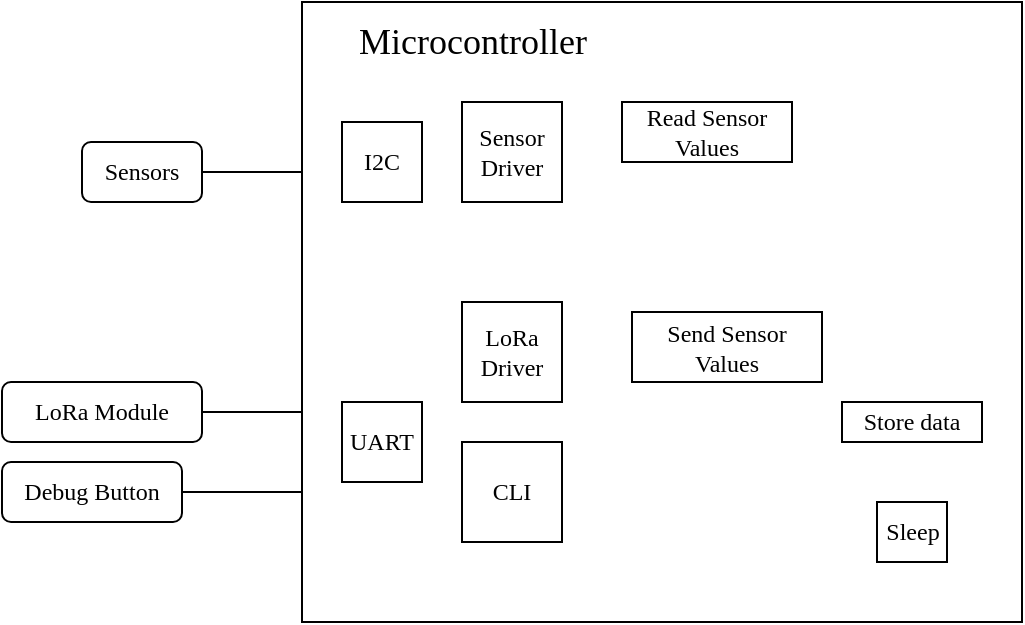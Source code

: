 <mxfile version="17.4.2" type="device"><diagram id="4Y9bOMVT0_zbdClVlU7D" name="Page-1"><mxGraphModel dx="1038" dy="652" grid="1" gridSize="10" guides="1" tooltips="1" connect="1" arrows="1" fold="1" page="1" pageScale="1" pageWidth="850" pageHeight="1100" math="0" shadow="0"><root><mxCell id="0"/><mxCell id="1" parent="0"/><mxCell id="sywc-cNMQNRlX5npDiXW-1" value="Sensors" style="rounded=1;whiteSpace=wrap;html=1;fontFamily=Comic Sans MS;" vertex="1" parent="1"><mxGeometry x="80" y="240" width="60" height="30" as="geometry"/></mxCell><mxCell id="sywc-cNMQNRlX5npDiXW-2" value="LoRa Module" style="rounded=1;whiteSpace=wrap;html=1;fontFamily=Comic Sans MS;" vertex="1" parent="1"><mxGeometry x="40" y="360" width="100" height="30" as="geometry"/></mxCell><mxCell id="sywc-cNMQNRlX5npDiXW-3" value="" style="rounded=0;whiteSpace=wrap;html=1;" vertex="1" parent="1"><mxGeometry x="190" y="170" width="360" height="310" as="geometry"/></mxCell><mxCell id="sywc-cNMQNRlX5npDiXW-5" value="I2C" style="whiteSpace=wrap;html=1;aspect=fixed;fontFamily=Comic Sans MS;" vertex="1" parent="1"><mxGeometry x="210" y="230" width="40" height="40" as="geometry"/></mxCell><mxCell id="sywc-cNMQNRlX5npDiXW-6" value="UART" style="whiteSpace=wrap;html=1;aspect=fixed;fontFamily=Comic Sans MS;" vertex="1" parent="1"><mxGeometry x="210" y="370" width="40" height="40" as="geometry"/></mxCell><mxCell id="sywc-cNMQNRlX5npDiXW-7" value="LoRa Driver" style="whiteSpace=wrap;html=1;aspect=fixed;fontFamily=Comic Sans MS;" vertex="1" parent="1"><mxGeometry x="270" y="320" width="50" height="50" as="geometry"/></mxCell><mxCell id="sywc-cNMQNRlX5npDiXW-8" value="Sensor&lt;br&gt;Driver" style="whiteSpace=wrap;html=1;aspect=fixed;fontFamily=Comic Sans MS;" vertex="1" parent="1"><mxGeometry x="270" y="220" width="50" height="50" as="geometry"/></mxCell><mxCell id="sywc-cNMQNRlX5npDiXW-9" value="CLI" style="whiteSpace=wrap;html=1;aspect=fixed;fontFamily=Comic Sans MS;" vertex="1" parent="1"><mxGeometry x="270" y="390" width="50" height="50" as="geometry"/></mxCell><mxCell id="sywc-cNMQNRlX5npDiXW-11" value="Read Sensor Values" style="rounded=0;whiteSpace=wrap;html=1;fontFamily=Comic Sans MS;" vertex="1" parent="1"><mxGeometry x="350" y="220" width="85" height="30" as="geometry"/></mxCell><mxCell id="sywc-cNMQNRlX5npDiXW-12" value="Send Sensor Values" style="rounded=0;whiteSpace=wrap;html=1;fontFamily=Comic Sans MS;" vertex="1" parent="1"><mxGeometry x="355" y="325" width="95" height="35" as="geometry"/></mxCell><mxCell id="sywc-cNMQNRlX5npDiXW-13" value="Store data" style="rounded=0;whiteSpace=wrap;html=1;fontFamily=Comic Sans MS;" vertex="1" parent="1"><mxGeometry x="460" y="370" width="70" height="20" as="geometry"/></mxCell><mxCell id="sywc-cNMQNRlX5npDiXW-14" value="Sleep" style="rounded=0;whiteSpace=wrap;html=1;fontFamily=Comic Sans MS;" vertex="1" parent="1"><mxGeometry x="477.5" y="420" width="35" height="30" as="geometry"/></mxCell><mxCell id="sywc-cNMQNRlX5npDiXW-15" value="Debug Button" style="rounded=1;whiteSpace=wrap;html=1;fontFamily=Comic Sans MS;" vertex="1" parent="1"><mxGeometry x="40" y="400" width="90" height="30" as="geometry"/></mxCell><mxCell id="sywc-cNMQNRlX5npDiXW-16" value="&lt;font face=&quot;Comic Sans MS&quot; style=&quot;font-size: 18px&quot;&gt;Microcontroller&lt;/font&gt;" style="text;html=1;align=center;verticalAlign=middle;resizable=0;points=[];autosize=1;strokeColor=none;fillColor=none;" vertex="1" parent="1"><mxGeometry x="200" y="180" width="150" height="20" as="geometry"/></mxCell><mxCell id="sywc-cNMQNRlX5npDiXW-19" value="" style="endArrow=none;html=1;rounded=0;fontFamily=Comic Sans MS;fontSize=18;exitX=1;exitY=0.5;exitDx=0;exitDy=0;" edge="1" parent="1" source="sywc-cNMQNRlX5npDiXW-1"><mxGeometry width="50" height="50" relative="1" as="geometry"><mxPoint x="110" y="254.5" as="sourcePoint"/><mxPoint x="190" y="255" as="targetPoint"/><Array as="points"><mxPoint x="140" y="254.5"/></Array></mxGeometry></mxCell><mxCell id="sywc-cNMQNRlX5npDiXW-20" value="" style="endArrow=none;html=1;rounded=0;fontFamily=Comic Sans MS;fontSize=18;exitX=1;exitY=0.5;exitDx=0;exitDy=0;" edge="1" parent="1" source="sywc-cNMQNRlX5npDiXW-2"><mxGeometry width="50" height="50" relative="1" as="geometry"><mxPoint x="150" y="375" as="sourcePoint"/><mxPoint x="190" y="375" as="targetPoint"/><Array as="points"/></mxGeometry></mxCell><mxCell id="sywc-cNMQNRlX5npDiXW-22" value="" style="endArrow=none;html=1;rounded=0;fontFamily=Comic Sans MS;fontSize=18;exitX=1;exitY=0.5;exitDx=0;exitDy=0;" edge="1" parent="1" source="sywc-cNMQNRlX5npDiXW-15"><mxGeometry width="50" height="50" relative="1" as="geometry"><mxPoint x="140" y="415" as="sourcePoint"/><mxPoint x="190" y="415" as="targetPoint"/><Array as="points"/></mxGeometry></mxCell></root></mxGraphModel></diagram></mxfile>